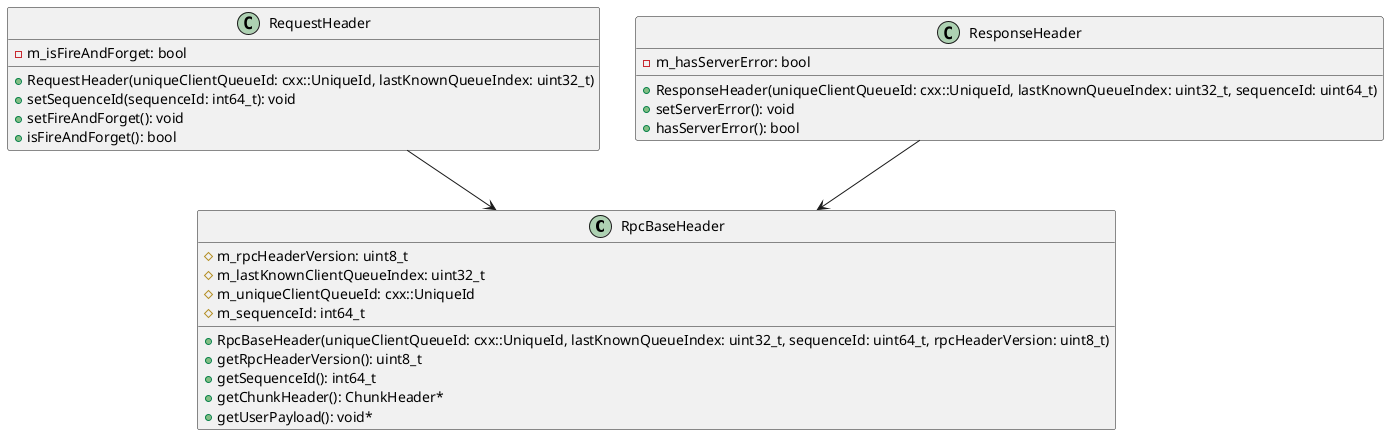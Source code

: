 @startuml

class RpcBaseHeader {
  + RpcBaseHeader(uniqueClientQueueId: cxx::UniqueId, lastKnownQueueIndex: uint32_t, sequenceId: uint64_t, rpcHeaderVersion: uint8_t)
  + getRpcHeaderVersion(): uint8_t
  + getSequenceId(): int64_t
  + getChunkHeader(): ChunkHeader*
  + getUserPayload(): void*
  # m_rpcHeaderVersion: uint8_t
  # m_lastKnownClientQueueIndex: uint32_t
  # m_uniqueClientQueueId: cxx::UniqueId
  # m_sequenceId: int64_t
}

class RequestHeader {
  + RequestHeader(uniqueClientQueueId: cxx::UniqueId, lastKnownQueueIndex: uint32_t)
  + setSequenceId(sequenceId: int64_t): void
  + setFireAndForget(): void
  + isFireAndForget(): bool
  - m_isFireAndForget: bool
}

class ResponseHeader {
  + ResponseHeader(uniqueClientQueueId: cxx::UniqueId, lastKnownQueueIndex: uint32_t, sequenceId: uint64_t)
  + setServerError(): void
  + hasServerError(): bool
  - m_hasServerError: bool
}

RequestHeader --> RpcBaseHeader
ResponseHeader --> RpcBaseHeader

@enduml
